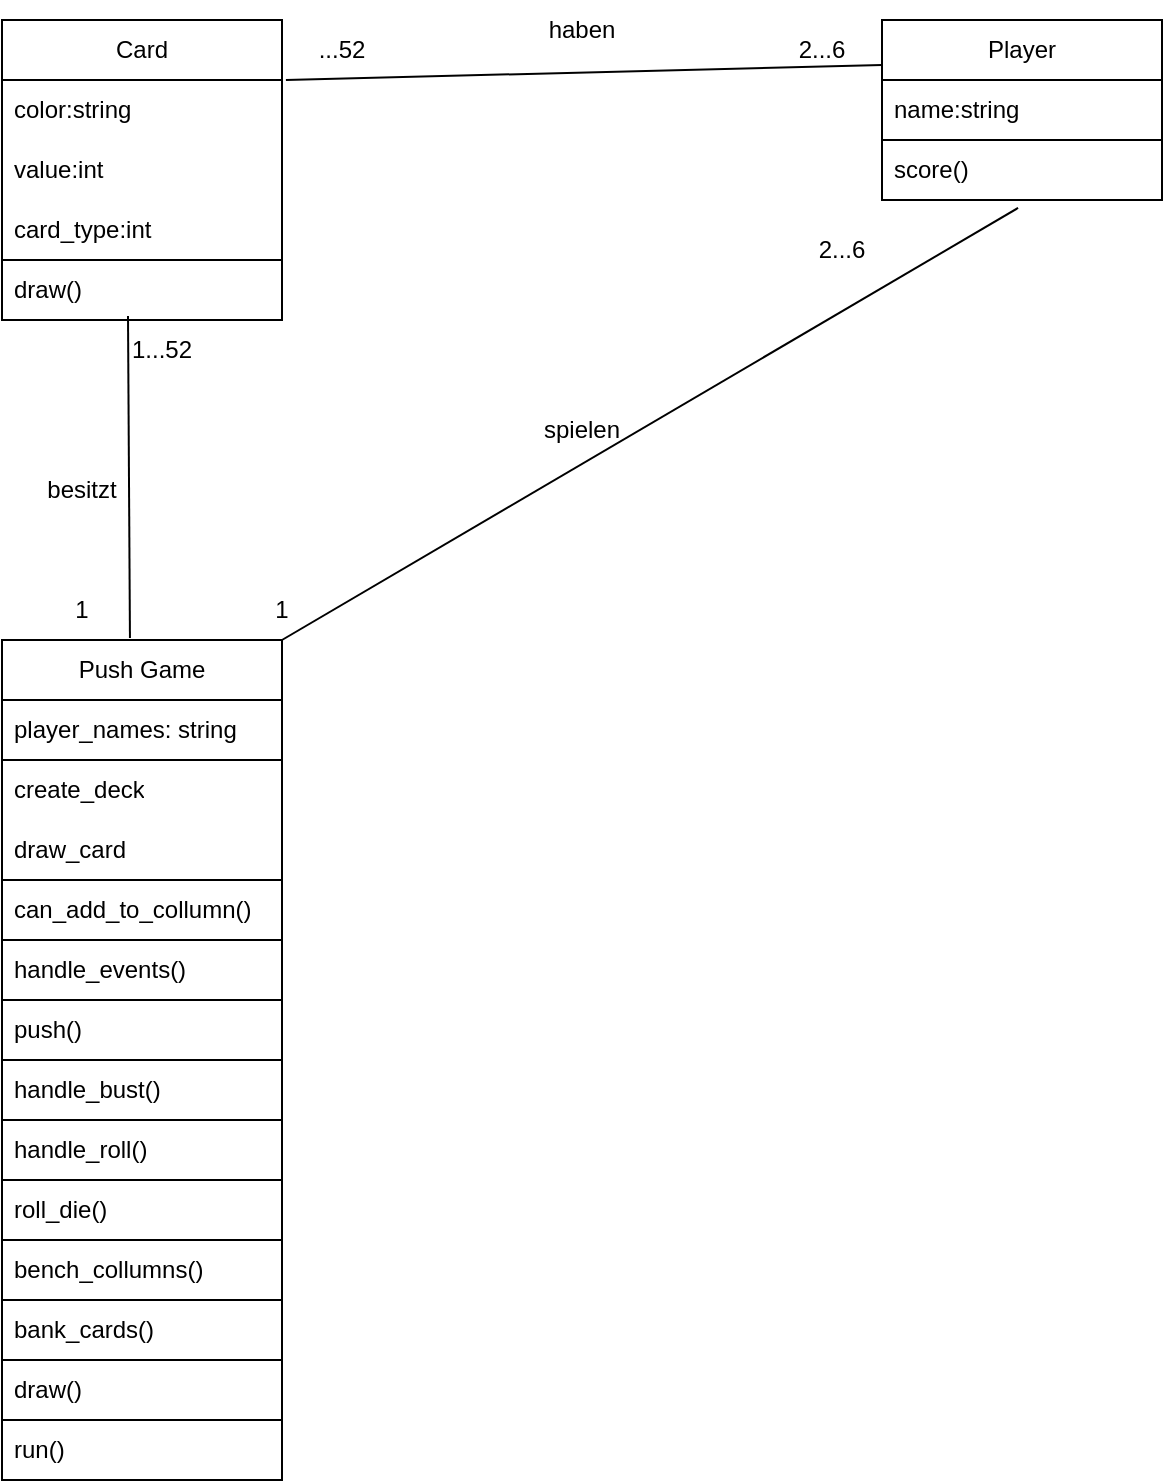 <mxfile version="24.5.4" type="device">
  <diagram name="Page-1" id="UXFZ7M_V5IlRBjjCdUUk">
    <mxGraphModel dx="2074" dy="1140" grid="1" gridSize="10" guides="1" tooltips="1" connect="1" arrows="1" fold="1" page="1" pageScale="1" pageWidth="850" pageHeight="1100" math="0" shadow="0">
      <root>
        <mxCell id="0" />
        <mxCell id="1" parent="0" />
        <mxCell id="XhF1b4wLGFZYouy0A4Km-1" value="Card" style="swimlane;fontStyle=0;childLayout=stackLayout;horizontal=1;startSize=30;horizontalStack=0;resizeParent=1;resizeParentMax=0;resizeLast=0;collapsible=1;marginBottom=0;whiteSpace=wrap;html=1;" vertex="1" parent="1">
          <mxGeometry x="80" y="80" width="140" height="120" as="geometry" />
        </mxCell>
        <mxCell id="XhF1b4wLGFZYouy0A4Km-2" value="color:string" style="text;strokeColor=none;fillColor=none;align=left;verticalAlign=middle;spacingLeft=4;spacingRight=4;overflow=hidden;points=[[0,0.5],[1,0.5]];portConstraint=eastwest;rotatable=0;whiteSpace=wrap;html=1;" vertex="1" parent="XhF1b4wLGFZYouy0A4Km-1">
          <mxGeometry y="30" width="140" height="30" as="geometry" />
        </mxCell>
        <mxCell id="XhF1b4wLGFZYouy0A4Km-3" value="value:int" style="text;strokeColor=none;fillColor=none;align=left;verticalAlign=middle;spacingLeft=4;spacingRight=4;overflow=hidden;points=[[0,0.5],[1,0.5]];portConstraint=eastwest;rotatable=0;whiteSpace=wrap;html=1;" vertex="1" parent="XhF1b4wLGFZYouy0A4Km-1">
          <mxGeometry y="60" width="140" height="30" as="geometry" />
        </mxCell>
        <mxCell id="XhF1b4wLGFZYouy0A4Km-4" value="card_type:int" style="text;strokeColor=none;fillColor=none;align=left;verticalAlign=middle;spacingLeft=4;spacingRight=4;overflow=hidden;points=[[0,0.5],[1,0.5]];portConstraint=eastwest;rotatable=0;whiteSpace=wrap;html=1;" vertex="1" parent="XhF1b4wLGFZYouy0A4Km-1">
          <mxGeometry y="90" width="140" height="30" as="geometry" />
        </mxCell>
        <mxCell id="XhF1b4wLGFZYouy0A4Km-5" value="draw()" style="text;strokeColor=default;fillColor=none;align=left;verticalAlign=middle;spacingLeft=4;spacingRight=4;overflow=hidden;points=[[0,0.5],[1,0.5]];portConstraint=eastwest;rotatable=0;whiteSpace=wrap;html=1;" vertex="1" parent="1">
          <mxGeometry x="80" y="200" width="140" height="30" as="geometry" />
        </mxCell>
        <mxCell id="XhF1b4wLGFZYouy0A4Km-6" value="Player" style="swimlane;fontStyle=0;childLayout=stackLayout;horizontal=1;startSize=30;horizontalStack=0;resizeParent=1;resizeParentMax=0;resizeLast=0;collapsible=1;marginBottom=0;whiteSpace=wrap;html=1;" vertex="1" parent="1">
          <mxGeometry x="520" y="80" width="140" height="90" as="geometry" />
        </mxCell>
        <mxCell id="XhF1b4wLGFZYouy0A4Km-7" value="name:string" style="text;strokeColor=none;fillColor=none;align=left;verticalAlign=middle;spacingLeft=4;spacingRight=4;overflow=hidden;points=[[0,0.5],[1,0.5]];portConstraint=eastwest;rotatable=0;whiteSpace=wrap;html=1;" vertex="1" parent="XhF1b4wLGFZYouy0A4Km-6">
          <mxGeometry y="30" width="140" height="30" as="geometry" />
        </mxCell>
        <mxCell id="XhF1b4wLGFZYouy0A4Km-9" value="score()" style="text;strokeColor=default;fillColor=none;align=left;verticalAlign=middle;spacingLeft=4;spacingRight=4;overflow=hidden;points=[[0,0.5],[1,0.5]];portConstraint=eastwest;rotatable=0;whiteSpace=wrap;html=1;" vertex="1" parent="XhF1b4wLGFZYouy0A4Km-6">
          <mxGeometry y="60" width="140" height="30" as="geometry" />
        </mxCell>
        <mxCell id="XhF1b4wLGFZYouy0A4Km-10" value="Push Game" style="swimlane;fontStyle=0;childLayout=stackLayout;horizontal=1;startSize=30;horizontalStack=0;resizeParent=1;resizeParentMax=0;resizeLast=0;collapsible=1;marginBottom=0;whiteSpace=wrap;html=1;" vertex="1" parent="1">
          <mxGeometry x="80" y="390" width="140" height="120" as="geometry" />
        </mxCell>
        <mxCell id="XhF1b4wLGFZYouy0A4Km-11" value="player_names: string" style="text;strokeColor=default;fillColor=default;align=left;verticalAlign=middle;spacingLeft=4;spacingRight=4;overflow=hidden;points=[[0,0.5],[1,0.5]];portConstraint=eastwest;rotatable=0;whiteSpace=wrap;html=1;" vertex="1" parent="XhF1b4wLGFZYouy0A4Km-10">
          <mxGeometry y="30" width="140" height="30" as="geometry" />
        </mxCell>
        <mxCell id="XhF1b4wLGFZYouy0A4Km-12" value="create_deck" style="text;strokeColor=none;fillColor=none;align=left;verticalAlign=middle;spacingLeft=4;spacingRight=4;overflow=hidden;points=[[0,0.5],[1,0.5]];portConstraint=eastwest;rotatable=0;whiteSpace=wrap;html=1;" vertex="1" parent="XhF1b4wLGFZYouy0A4Km-10">
          <mxGeometry y="60" width="140" height="30" as="geometry" />
        </mxCell>
        <mxCell id="XhF1b4wLGFZYouy0A4Km-13" value="draw_card" style="text;strokeColor=none;fillColor=none;align=left;verticalAlign=middle;spacingLeft=4;spacingRight=4;overflow=hidden;points=[[0,0.5],[1,0.5]];portConstraint=eastwest;rotatable=0;whiteSpace=wrap;html=1;" vertex="1" parent="XhF1b4wLGFZYouy0A4Km-10">
          <mxGeometry y="90" width="140" height="30" as="geometry" />
        </mxCell>
        <mxCell id="XhF1b4wLGFZYouy0A4Km-14" value="handle_bust()" style="text;strokeColor=default;fillColor=none;align=left;verticalAlign=middle;spacingLeft=4;spacingRight=4;overflow=hidden;points=[[0,0.5],[1,0.5]];portConstraint=eastwest;rotatable=0;whiteSpace=wrap;html=1;" vertex="1" parent="1">
          <mxGeometry x="80" y="600" width="140" height="30" as="geometry" />
        </mxCell>
        <mxCell id="XhF1b4wLGFZYouy0A4Km-15" value="handle_roll()" style="text;strokeColor=default;fillColor=default;align=left;verticalAlign=middle;spacingLeft=4;spacingRight=4;overflow=hidden;points=[[0,0.5],[1,0.5]];portConstraint=eastwest;rotatable=0;whiteSpace=wrap;html=1;" vertex="1" parent="1">
          <mxGeometry x="80" y="630" width="140" height="30" as="geometry" />
        </mxCell>
        <mxCell id="XhF1b4wLGFZYouy0A4Km-16" value="roll_die()&lt;span style=&quot;color: rgba(0, 0, 0, 0); font-family: monospace; font-size: 0px; text-wrap: nowrap;&quot;&gt;%3CmxGraphModel%3E%3Croot%3E%3CmxCell%20id%3D%220%22%2F%3E%3CmxCell%20id%3D%221%22%20parent%3D%220%22%2F%3E%3CmxCell%20id%3D%222%22%20value%3D%22Item%201%22%20style%3D%22text%3BstrokeColor%3Dnone%3BfillColor%3Dnone%3Balign%3Dleft%3BverticalAlign%3Dmiddle%3BspacingLeft%3D4%3BspacingRight%3D4%3Boverflow%3Dhidden%3Bpoints%3D%5B%5B0%2C0.5%5D%2C%5B1%2C0.5%5D%5D%3BportConstraint%3Deastwest%3Brotatable%3D0%3BwhiteSpace%3Dwrap%3Bhtml%3D1%3B%22%20vertex%3D%221%22%20parent%3D%221%22%3E%3CmxGeometry%20x%3D%2280%22%20y%3D%22310%22%20width%3D%22140%22%20height%3D%2230%22%20as%3D%22geometry%22%2F%3E%3C%2FmxCell%3E%3CmxCell%20id%3D%223%22%20value%3D%22Item%202%22%20style%3D%22text%3BstrokeColor%3Dnone%3BfillColor%3Dnone%3Balign%3Dleft%3BverticalAlign%3Dmiddle%3BspacingLeft%3D4%3BspacingRight%3D4%3Boverflow%3Dhidden%3Bpoints%3D%5B%5B0%2C0.5%5D%2C%5B1%2C0.5%5D%5D%3BportConstraint%3Deastwest%3Brotatable%3D0%3BwhiteSpace%3Dwrap%3Bhtml%3D1%3B%22%20vertex%3D%221%22%20parent%3D%221%22%3E%3CmxGeometry%20x%3D%2280%22%20y%3D%22340%22%20width%3D%22140%22%20height%3D%2230%22%20as%3D%22geometry%22%2F%3E%3C%2FmxCell%3E%3CmxCell%20id%3D%224%22%20value%3D%22Item%203%22%20style%3D%22text%3BstrokeColor%3Dnone%3BfillColor%3Dnone%3Balign%3Dleft%3BverticalAlign%3Dmiddle%3BspacingLeft%3D4%3BspacingRight%3D4%3Boverflow%3Dhidden%3Bpoints%3D%5B%5B0%2C0.5%5D%2C%5B1%2C0.5%5D%5D%3BportConstraint%3Deastwest%3Brotatable%3D0%3BwhiteSpace%3Dwrap%3Bhtml%3D1%3B%22%20vertex%3D%221%22%20parent%3D%221%22%3E%3CmxGeometry%20x%3D%2280%22%20y%3D%22370%22%20width%3D%22140%22%20height%3D%2230%22%20as%3D%22geometry%22%2F%3E%3C%2FmxCell%3E%3C%2Froot%3E%3C%2FmxGraphModel%3E&lt;/span&gt;" style="text;strokeColor=default;fillColor=none;align=left;verticalAlign=middle;spacingLeft=4;spacingRight=4;overflow=hidden;points=[[0,0.5],[1,0.5]];portConstraint=eastwest;rotatable=0;whiteSpace=wrap;html=1;" vertex="1" parent="1">
          <mxGeometry x="80" y="660" width="140" height="30" as="geometry" />
        </mxCell>
        <mxCell id="XhF1b4wLGFZYouy0A4Km-17" value="can_add_to_collumn()" style="text;strokeColor=default;fillColor=none;align=left;verticalAlign=middle;spacingLeft=4;spacingRight=4;overflow=hidden;points=[[0,0.5],[1,0.5]];portConstraint=eastwest;rotatable=0;whiteSpace=wrap;html=1;" vertex="1" parent="1">
          <mxGeometry x="80" y="510" width="140" height="30" as="geometry" />
        </mxCell>
        <mxCell id="XhF1b4wLGFZYouy0A4Km-18" value="handle_events()" style="text;strokeColor=default;fillColor=none;align=left;verticalAlign=middle;spacingLeft=4;spacingRight=4;overflow=hidden;points=[[0,0.5],[1,0.5]];portConstraint=eastwest;rotatable=0;whiteSpace=wrap;html=1;" vertex="1" parent="1">
          <mxGeometry x="80" y="540" width="140" height="30" as="geometry" />
        </mxCell>
        <mxCell id="XhF1b4wLGFZYouy0A4Km-19" value="push()" style="text;strokeColor=default;fillColor=none;align=left;verticalAlign=middle;spacingLeft=4;spacingRight=4;overflow=hidden;points=[[0,0.5],[1,0.5]];portConstraint=eastwest;rotatable=0;whiteSpace=wrap;html=1;" vertex="1" parent="1">
          <mxGeometry x="80" y="570" width="140" height="30" as="geometry" />
        </mxCell>
        <mxCell id="XhF1b4wLGFZYouy0A4Km-20" value="bench_collumns()" style="text;strokeColor=default;fillColor=none;align=left;verticalAlign=middle;spacingLeft=4;spacingRight=4;overflow=hidden;points=[[0,0.5],[1,0.5]];portConstraint=eastwest;rotatable=0;whiteSpace=wrap;html=1;" vertex="1" parent="1">
          <mxGeometry x="80" y="690" width="140" height="30" as="geometry" />
        </mxCell>
        <mxCell id="XhF1b4wLGFZYouy0A4Km-21" value="bank_cards()" style="text;strokeColor=default;fillColor=none;align=left;verticalAlign=middle;spacingLeft=4;spacingRight=4;overflow=hidden;points=[[0,0.5],[1,0.5]];portConstraint=eastwest;rotatable=0;whiteSpace=wrap;html=1;" vertex="1" parent="1">
          <mxGeometry x="80" y="720" width="140" height="30" as="geometry" />
        </mxCell>
        <mxCell id="XhF1b4wLGFZYouy0A4Km-22" value="draw()" style="text;strokeColor=default;fillColor=none;align=left;verticalAlign=middle;spacingLeft=4;spacingRight=4;overflow=hidden;points=[[0,0.5],[1,0.5]];portConstraint=eastwest;rotatable=0;whiteSpace=wrap;html=1;" vertex="1" parent="1">
          <mxGeometry x="80" y="750" width="140" height="30" as="geometry" />
        </mxCell>
        <mxCell id="XhF1b4wLGFZYouy0A4Km-23" value="run()" style="text;strokeColor=default;fillColor=none;align=left;verticalAlign=middle;spacingLeft=4;spacingRight=4;overflow=hidden;points=[[0,0.5],[1,0.5]];portConstraint=eastwest;rotatable=0;whiteSpace=wrap;html=1;" vertex="1" parent="1">
          <mxGeometry x="80" y="780" width="140" height="30" as="geometry" />
        </mxCell>
        <mxCell id="XhF1b4wLGFZYouy0A4Km-24" value="" style="endArrow=none;html=1;rounded=0;exitX=0.457;exitY=-0.008;exitDx=0;exitDy=0;exitPerimeter=0;entryX=0.45;entryY=0.933;entryDx=0;entryDy=0;entryPerimeter=0;" edge="1" parent="1" source="XhF1b4wLGFZYouy0A4Km-10" target="XhF1b4wLGFZYouy0A4Km-5">
          <mxGeometry width="50" height="50" relative="1" as="geometry">
            <mxPoint x="400" y="610" as="sourcePoint" />
            <mxPoint x="150" y="300" as="targetPoint" />
          </mxGeometry>
        </mxCell>
        <mxCell id="XhF1b4wLGFZYouy0A4Km-25" value="" style="endArrow=none;html=1;rounded=0;entryX=0.486;entryY=1.133;entryDx=0;entryDy=0;entryPerimeter=0;exitX=1;exitY=0;exitDx=0;exitDy=0;" edge="1" parent="1" source="XhF1b4wLGFZYouy0A4Km-10" target="XhF1b4wLGFZYouy0A4Km-9">
          <mxGeometry width="50" height="50" relative="1" as="geometry">
            <mxPoint x="400" y="610" as="sourcePoint" />
            <mxPoint x="450" y="560" as="targetPoint" />
          </mxGeometry>
        </mxCell>
        <mxCell id="XhF1b4wLGFZYouy0A4Km-26" value="" style="endArrow=none;html=1;rounded=0;entryX=0;entryY=0.25;entryDx=0;entryDy=0;exitX=1.014;exitY=0;exitDx=0;exitDy=0;exitPerimeter=0;" edge="1" parent="1" source="XhF1b4wLGFZYouy0A4Km-2" target="XhF1b4wLGFZYouy0A4Km-6">
          <mxGeometry width="50" height="50" relative="1" as="geometry">
            <mxPoint x="400" y="610" as="sourcePoint" />
            <mxPoint x="450" y="560" as="targetPoint" />
          </mxGeometry>
        </mxCell>
        <mxCell id="XhF1b4wLGFZYouy0A4Km-27" value="2...6" style="text;html=1;align=center;verticalAlign=middle;whiteSpace=wrap;rounded=0;" vertex="1" parent="1">
          <mxGeometry x="470" y="180" width="60" height="30" as="geometry" />
        </mxCell>
        <mxCell id="XhF1b4wLGFZYouy0A4Km-28" value="...52" style="text;html=1;align=center;verticalAlign=middle;whiteSpace=wrap;rounded=0;" vertex="1" parent="1">
          <mxGeometry x="220" y="80" width="60" height="30" as="geometry" />
        </mxCell>
        <mxCell id="XhF1b4wLGFZYouy0A4Km-29" value="2...6" style="text;html=1;align=center;verticalAlign=middle;whiteSpace=wrap;rounded=0;" vertex="1" parent="1">
          <mxGeometry x="460" y="80" width="60" height="30" as="geometry" />
        </mxCell>
        <mxCell id="XhF1b4wLGFZYouy0A4Km-30" value="1" style="text;html=1;align=center;verticalAlign=middle;whiteSpace=wrap;rounded=0;" vertex="1" parent="1">
          <mxGeometry x="190" y="360" width="60" height="30" as="geometry" />
        </mxCell>
        <mxCell id="XhF1b4wLGFZYouy0A4Km-31" value="1...52" style="text;html=1;align=center;verticalAlign=middle;whiteSpace=wrap;rounded=0;" vertex="1" parent="1">
          <mxGeometry x="130" y="230" width="60" height="30" as="geometry" />
        </mxCell>
        <mxCell id="XhF1b4wLGFZYouy0A4Km-32" value="1" style="text;html=1;align=center;verticalAlign=middle;whiteSpace=wrap;rounded=0;" vertex="1" parent="1">
          <mxGeometry x="90" y="360" width="60" height="30" as="geometry" />
        </mxCell>
        <mxCell id="XhF1b4wLGFZYouy0A4Km-34" value="besitzt" style="text;html=1;align=center;verticalAlign=middle;whiteSpace=wrap;rounded=0;" vertex="1" parent="1">
          <mxGeometry x="90" y="300" width="60" height="30" as="geometry" />
        </mxCell>
        <mxCell id="XhF1b4wLGFZYouy0A4Km-35" value="haben" style="text;html=1;align=center;verticalAlign=middle;whiteSpace=wrap;rounded=0;" vertex="1" parent="1">
          <mxGeometry x="340" y="70" width="60" height="30" as="geometry" />
        </mxCell>
        <mxCell id="XhF1b4wLGFZYouy0A4Km-36" value="spielen" style="text;html=1;align=center;verticalAlign=middle;whiteSpace=wrap;rounded=0;" vertex="1" parent="1">
          <mxGeometry x="340" y="270" width="60" height="30" as="geometry" />
        </mxCell>
      </root>
    </mxGraphModel>
  </diagram>
</mxfile>
